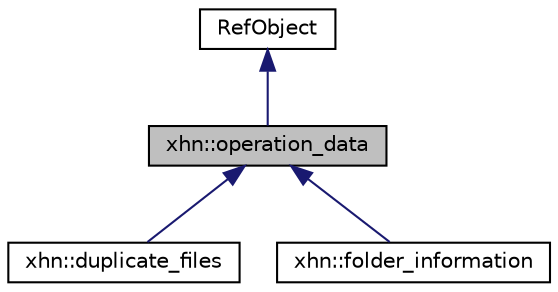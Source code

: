 digraph "xhn::operation_data"
{
  edge [fontname="Helvetica",fontsize="10",labelfontname="Helvetica",labelfontsize="10"];
  node [fontname="Helvetica",fontsize="10",shape=record];
  Node1 [label="xhn::operation_data",height=0.2,width=0.4,color="black", fillcolor="grey75", style="filled", fontcolor="black"];
  Node2 -> Node1 [dir="back",color="midnightblue",fontsize="10",style="solid",fontname="Helvetica"];
  Node2 [label="RefObject",height=0.2,width=0.4,color="black", fillcolor="white", style="filled",URL="$class_ref_object.html"];
  Node1 -> Node3 [dir="back",color="midnightblue",fontsize="10",style="solid",fontname="Helvetica"];
  Node3 [label="xhn::duplicate_files",height=0.2,width=0.4,color="black", fillcolor="white", style="filled",URL="$classxhn_1_1duplicate__files.html",tooltip="duplicate_files "];
  Node1 -> Node4 [dir="back",color="midnightblue",fontsize="10",style="solid",fontname="Helvetica"];
  Node4 [label="xhn::folder_information",height=0.2,width=0.4,color="black", fillcolor="white", style="filled",URL="$classxhn_1_1folder__information.html"];
}
